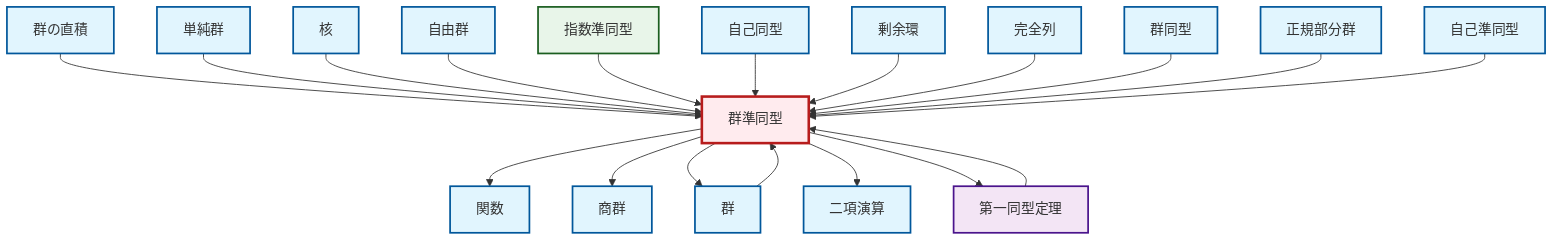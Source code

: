 graph TD
    classDef definition fill:#e1f5fe,stroke:#01579b,stroke-width:2px
    classDef theorem fill:#f3e5f5,stroke:#4a148c,stroke-width:2px
    classDef axiom fill:#fff3e0,stroke:#e65100,stroke-width:2px
    classDef example fill:#e8f5e9,stroke:#1b5e20,stroke-width:2px
    classDef current fill:#ffebee,stroke:#b71c1c,stroke-width:3px
    def-quotient-ring["剰余環"]:::definition
    def-homomorphism["群準同型"]:::definition
    def-direct-product["群の直積"]:::definition
    def-free-group["自由群"]:::definition
    def-exact-sequence["完全列"]:::definition
    def-simple-group["単純群"]:::definition
    def-kernel["核"]:::definition
    def-binary-operation["二項演算"]:::definition
    def-function["関数"]:::definition
    ex-exponential-homomorphism["指数準同型"]:::example
    def-quotient-group["商群"]:::definition
    def-normal-subgroup["正規部分群"]:::definition
    def-endomorphism["自己準同型"]:::definition
    def-automorphism["自己同型"]:::definition
    thm-first-isomorphism["第一同型定理"]:::theorem
    def-isomorphism["群同型"]:::definition
    def-group["群"]:::definition
    def-direct-product --> def-homomorphism
    def-simple-group --> def-homomorphism
    def-kernel --> def-homomorphism
    def-free-group --> def-homomorphism
    def-group --> def-homomorphism
    def-homomorphism --> def-function
    thm-first-isomorphism --> def-homomorphism
    ex-exponential-homomorphism --> def-homomorphism
    def-homomorphism --> def-quotient-group
    def-automorphism --> def-homomorphism
    def-quotient-ring --> def-homomorphism
    def-exact-sequence --> def-homomorphism
    def-homomorphism --> def-group
    def-isomorphism --> def-homomorphism
    def-normal-subgroup --> def-homomorphism
    def-endomorphism --> def-homomorphism
    def-homomorphism --> def-binary-operation
    def-homomorphism --> thm-first-isomorphism
    class def-homomorphism current